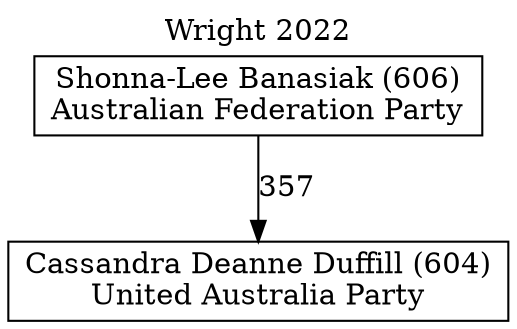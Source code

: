 // House preference flow
digraph "Cassandra Deanne Duffill (604)_Wright_2022" {
	graph [label="Wright 2022" labelloc=t mclimit=10]
	node [shape=box]
	"Cassandra Deanne Duffill (604)" [label="Cassandra Deanne Duffill (604)
United Australia Party"]
	"Shonna-Lee Banasiak (606)" [label="Shonna-Lee Banasiak (606)
Australian Federation Party"]
	"Shonna-Lee Banasiak (606)" -> "Cassandra Deanne Duffill (604)" [label=357]
}
